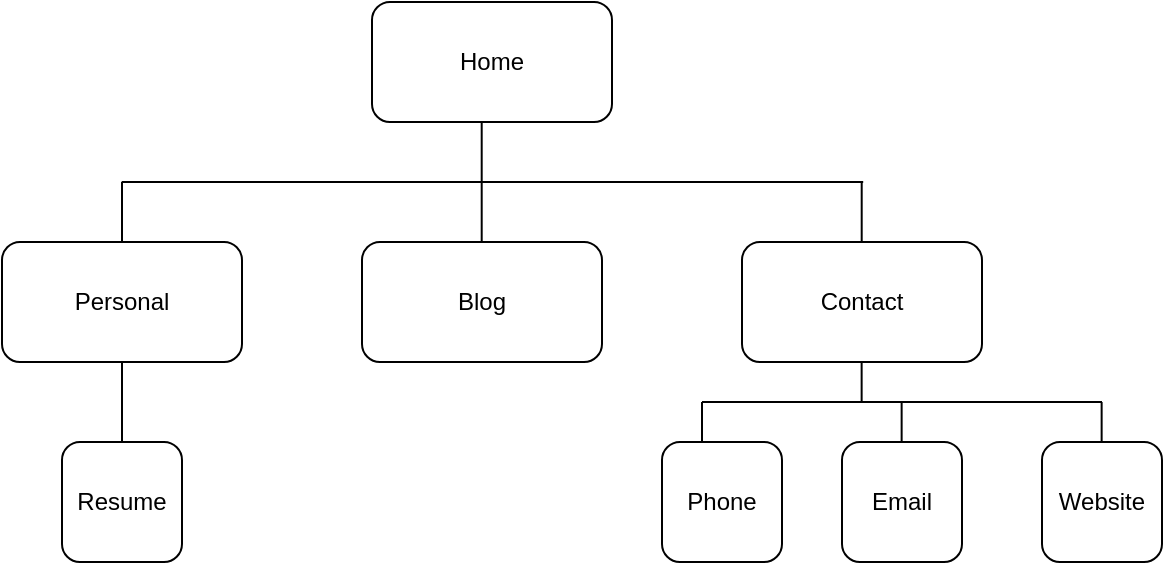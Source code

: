 <mxfile version="16.6.4" type="device"><diagram id="YvHL3Gf4d6GoUoeayYtc" name="Page-1"><mxGraphModel dx="1175" dy="674" grid="1" gridSize="10" guides="1" tooltips="1" connect="1" arrows="1" fold="1" page="1" pageScale="1" pageWidth="850" pageHeight="1100" math="0" shadow="0"><root><mxCell id="0"/><mxCell id="1" parent="0"/><mxCell id="z1fCMealwkqwuJ15TXm6-1" value="Home" style="rounded=1;whiteSpace=wrap;html=1;" vertex="1" parent="1"><mxGeometry x="365" y="50" width="120" height="60" as="geometry"/></mxCell><mxCell id="z1fCMealwkqwuJ15TXm6-2" value="Personal" style="rounded=1;whiteSpace=wrap;html=1;" vertex="1" parent="1"><mxGeometry x="180" y="170" width="120" height="60" as="geometry"/></mxCell><mxCell id="z1fCMealwkqwuJ15TXm6-4" value="Blog" style="rounded=1;whiteSpace=wrap;html=1;" vertex="1" parent="1"><mxGeometry x="360" y="170" width="120" height="60" as="geometry"/></mxCell><mxCell id="z1fCMealwkqwuJ15TXm6-5" value="Contact" style="rounded=1;whiteSpace=wrap;html=1;" vertex="1" parent="1"><mxGeometry x="550" y="170" width="120" height="60" as="geometry"/></mxCell><mxCell id="z1fCMealwkqwuJ15TXm6-6" value="Phone" style="rounded=1;whiteSpace=wrap;html=1;" vertex="1" parent="1"><mxGeometry x="510" y="270" width="60" height="60" as="geometry"/></mxCell><mxCell id="z1fCMealwkqwuJ15TXm6-9" value="Email" style="rounded=1;whiteSpace=wrap;html=1;" vertex="1" parent="1"><mxGeometry x="600" y="270" width="60" height="60" as="geometry"/></mxCell><mxCell id="z1fCMealwkqwuJ15TXm6-10" value="Website" style="rounded=1;whiteSpace=wrap;html=1;" vertex="1" parent="1"><mxGeometry x="700" y="270" width="60" height="60" as="geometry"/></mxCell><mxCell id="z1fCMealwkqwuJ15TXm6-11" value="Resume" style="rounded=1;whiteSpace=wrap;html=1;" vertex="1" parent="1"><mxGeometry x="210" y="270" width="60" height="60" as="geometry"/></mxCell><mxCell id="z1fCMealwkqwuJ15TXm6-12" value="" style="endArrow=none;html=1;rounded=0;" edge="1" parent="1"><mxGeometry width="50" height="50" relative="1" as="geometry"><mxPoint x="240" y="270" as="sourcePoint"/><mxPoint x="240" y="230" as="targetPoint"/></mxGeometry></mxCell><mxCell id="z1fCMealwkqwuJ15TXm6-14" value="" style="endArrow=none;html=1;rounded=0;" edge="1" parent="1"><mxGeometry width="50" height="50" relative="1" as="geometry"><mxPoint x="530" y="270" as="sourcePoint"/><mxPoint x="530" y="250" as="targetPoint"/></mxGeometry></mxCell><mxCell id="z1fCMealwkqwuJ15TXm6-15" value="" style="endArrow=none;html=1;rounded=0;" edge="1" parent="1"><mxGeometry width="50" height="50" relative="1" as="geometry"><mxPoint x="629.82" y="270" as="sourcePoint"/><mxPoint x="629.82" y="250" as="targetPoint"/></mxGeometry></mxCell><mxCell id="z1fCMealwkqwuJ15TXm6-16" value="" style="endArrow=none;html=1;rounded=0;" edge="1" parent="1"><mxGeometry width="50" height="50" relative="1" as="geometry"><mxPoint x="729.82" y="270" as="sourcePoint"/><mxPoint x="729.82" y="250" as="targetPoint"/></mxGeometry></mxCell><mxCell id="z1fCMealwkqwuJ15TXm6-17" value="" style="endArrow=none;html=1;rounded=0;" edge="1" parent="1"><mxGeometry width="50" height="50" relative="1" as="geometry"><mxPoint x="609.82" y="250" as="sourcePoint"/><mxPoint x="609.82" y="230" as="targetPoint"/></mxGeometry></mxCell><mxCell id="z1fCMealwkqwuJ15TXm6-18" value="" style="endArrow=none;html=1;rounded=0;" edge="1" parent="1"><mxGeometry width="50" height="50" relative="1" as="geometry"><mxPoint x="530" y="250" as="sourcePoint"/><mxPoint x="730" y="250" as="targetPoint"/></mxGeometry></mxCell><mxCell id="z1fCMealwkqwuJ15TXm6-21" value="" style="endArrow=none;html=1;rounded=0;" edge="1" parent="1"><mxGeometry width="50" height="50" relative="1" as="geometry"><mxPoint x="240" y="170" as="sourcePoint"/><mxPoint x="240" y="140" as="targetPoint"/></mxGeometry></mxCell><mxCell id="z1fCMealwkqwuJ15TXm6-22" value="" style="endArrow=none;html=1;rounded=0;" edge="1" parent="1"><mxGeometry width="50" height="50" relative="1" as="geometry"><mxPoint x="419.85" y="170" as="sourcePoint"/><mxPoint x="419.85" y="140" as="targetPoint"/></mxGeometry></mxCell><mxCell id="z1fCMealwkqwuJ15TXm6-23" value="" style="endArrow=none;html=1;rounded=0;" edge="1" parent="1"><mxGeometry width="50" height="50" relative="1" as="geometry"><mxPoint x="609.85" y="170" as="sourcePoint"/><mxPoint x="609.85" y="140" as="targetPoint"/></mxGeometry></mxCell><mxCell id="z1fCMealwkqwuJ15TXm6-24" value="" style="endArrow=none;html=1;rounded=0;" edge="1" parent="1"><mxGeometry width="50" height="50" relative="1" as="geometry"><mxPoint x="419.85" y="140" as="sourcePoint"/><mxPoint x="419.85" y="110" as="targetPoint"/></mxGeometry></mxCell><mxCell id="z1fCMealwkqwuJ15TXm6-25" value="" style="endArrow=none;html=1;rounded=0;" edge="1" parent="1"><mxGeometry width="50" height="50" relative="1" as="geometry"><mxPoint x="239.85" y="140" as="sourcePoint"/><mxPoint x="610.597" y="140" as="targetPoint"/></mxGeometry></mxCell></root></mxGraphModel></diagram></mxfile>